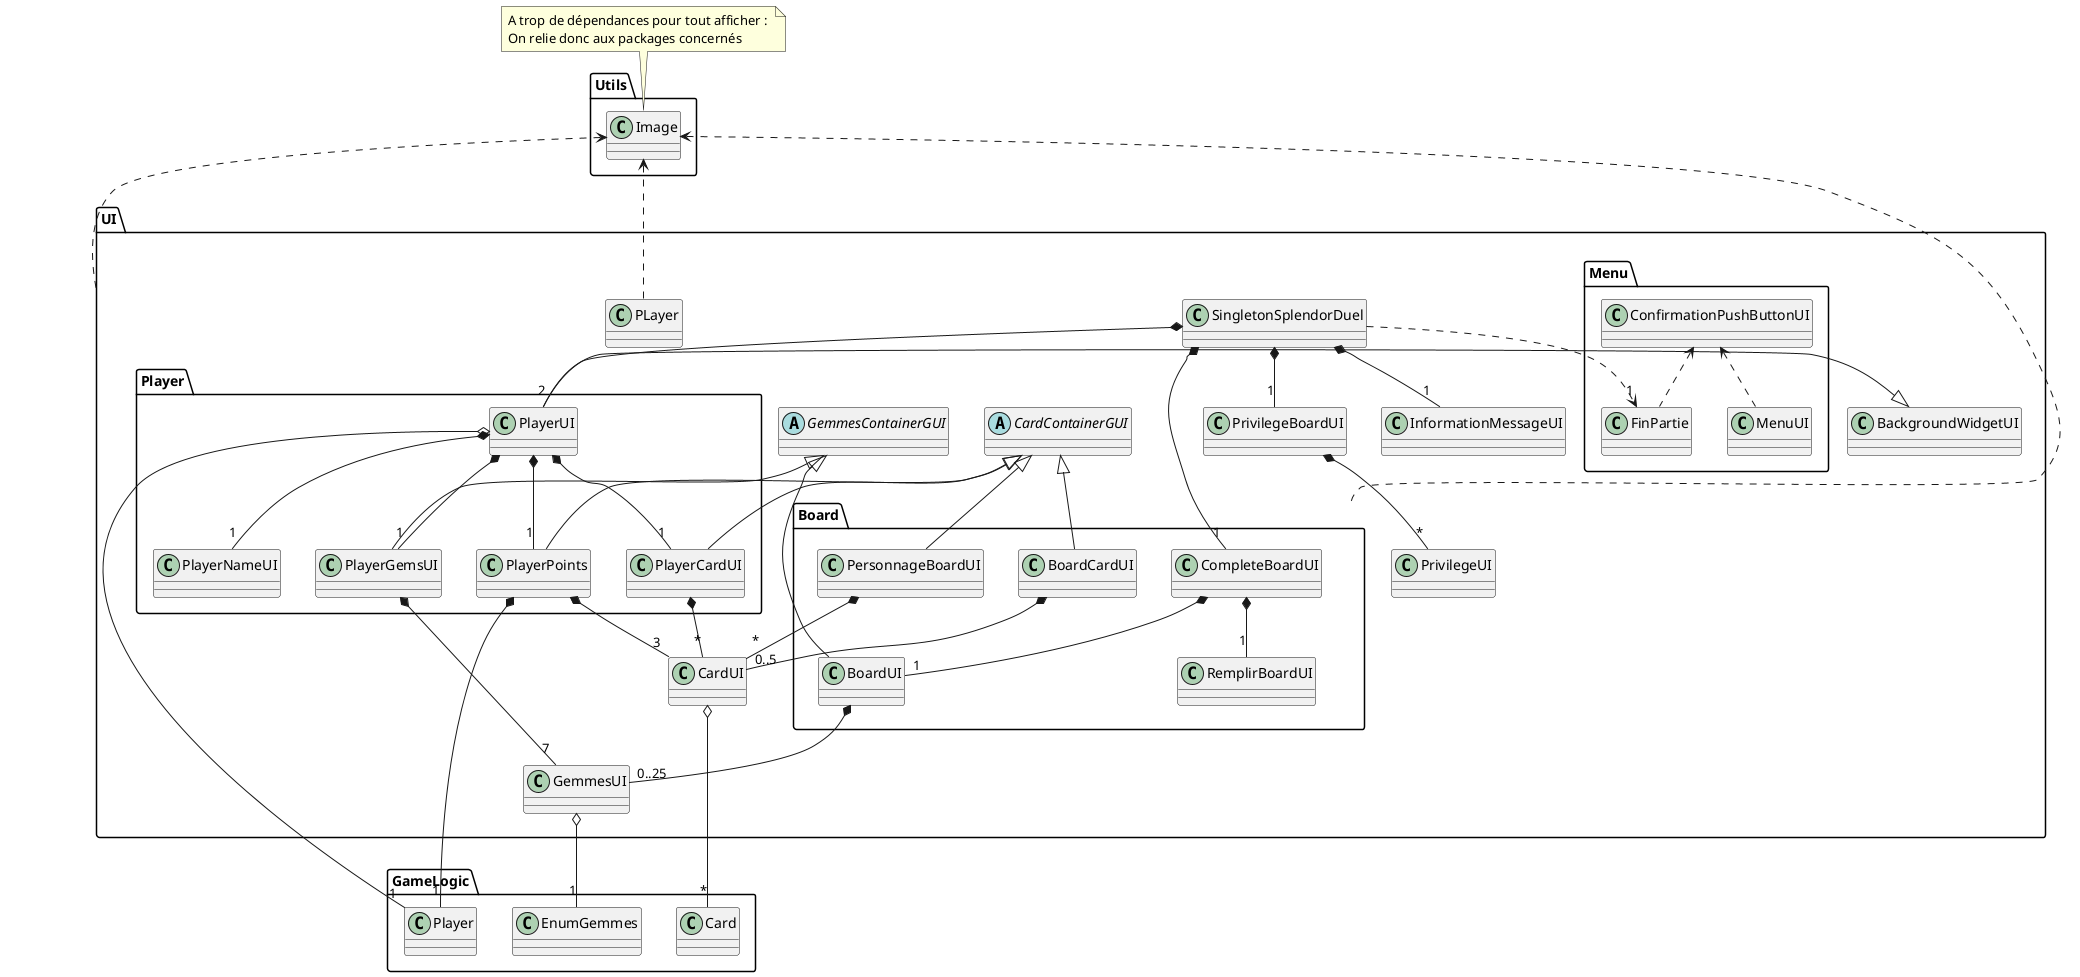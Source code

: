 @startuml

package "GameLogic" {
}

package "Utils" {
    class Image {}
}

note "A trop de dépendances pour tout afficher : \nOn relie donc aux packages concernés" as note_image
note_image .- Image


package "UI" {
    class BackgroundWidgetUI { }
    class CardUI { }
    class GemmesUI { }
    class InformationMessageUI { }
    class PrivilegeBoardUI { }
    class PrivilegeUI { }
    class SingletonSplendorDuel { }
    abstract class CardContainerGUI { }
    abstract class GemmesContainerGUI { }

    package "Board" {
        class BoardCardUI { }
        class BoardUI { }
        class CompleteBoardUI { }
        class PersonnageBoardUI { }
        class RemplirBoardUI { }
    }

    package "Player" {
        class PlayerCardUI { }
        class PlayerGemsUI { }
        class PlayerNameUI { }
        class PlayerPoints { }
        class PlayerUI { }
    }

    package "Menu" {
        class ConfirmationPushButtonUI { }
        class FinPartie { }
        class MenuUI { }
    }
}

CardUI o-- "*" GameLogic.Card

GemmesUI o-- "1" GameLogic.EnumGemmes

PrivilegeBoardUI *-- "*" PrivilegeUI

SingletonSplendorDuel *-- "1" CompleteBoardUI
SingletonSplendorDuel *-- "2" PlayerUI
SingletonSplendorDuel *-- "1" PrivilegeBoardUI
SingletonSplendorDuel *-- "1" InformationMessageUI
SingletonSplendorDuel ..> "1" FinPartie

ConfirmationPushButtonUI <.. FinPartie
ConfirmationPushButtonUI <.. MenuUI

CardContainerGUI <|-- BoardCardUI
CardContainerGUI <|-- PlayerCardUI
CardContainerGUI <|-- PersonnageBoardUI
CardContainerGUI <|-- PlayerPoints

GemmesContainerGUI <|-- BoardUI
GemmesContainerGUI <|-- PlayerGemsUI


BoardCardUI *-- "0..5" CardUI

BoardUI *-- "0..25" GemmesUI

CompleteBoardUI *-- "1" BoardUI
CompleteBoardUI *-- "1" RemplirBoardUI

PersonnageBoardUI *-- "*" CardUI

PlayerCardUI *-- "*" CardUI

PlayerGemsUI *-- "7" GemmesUI

PlayerPoints *-- "3" CardUI
PlayerPoints *-- "1" GameLogic.Player

PlayerUI o-- "1" GameLogic.Player
PlayerUI *-- "1" PlayerPoints
PlayerUI *-- "1" PlayerNameUI
PlayerUI *-- "1" PlayerCardUI
PlayerUI *-- "1" PlayerGemsUI
PlayerUI -|> BackgroundWidgetUI

'Image <.. BoardUI
'Image <.. GemmesUI
'Image <.. CardUI
'Image <.. MenuUI
'Image <.. PlayerCardUI
'Image <.. PlayerGemsUI
'Image <.. PlayerPoints
'Image <.. PrivilegeUI
'Image <.. RemplirBoardUI
'Image <.. SingletonSplendorDuel
Image <.. UI.Board
Image <.. UI.PLayer
Image <.. UI

@enduml